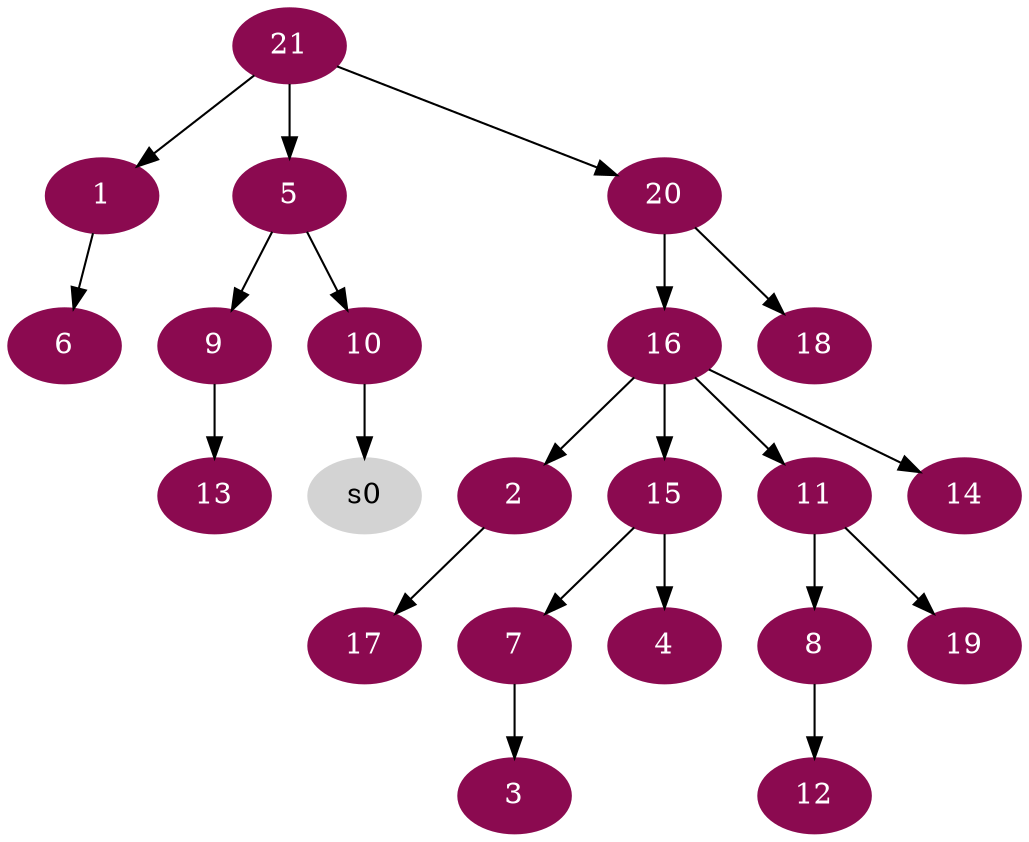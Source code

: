 digraph G {
node [color=deeppink4, style=filled, fontcolor=white];
21 -> 1;
16 -> 2;
7 -> 3;
15 -> 4;
21 -> 5;
1 -> 6;
15 -> 7;
11 -> 8;
5 -> 9;
5 -> 10;
16 -> 11;
8 -> 12;
9 -> 13;
16 -> 14;
16 -> 15;
20 -> 16;
2 -> 17;
20 -> 18;
11 -> 19;
21 -> 20;
node [color=lightgrey, style=filled, fontcolor=black];
10 -> s0;
}
